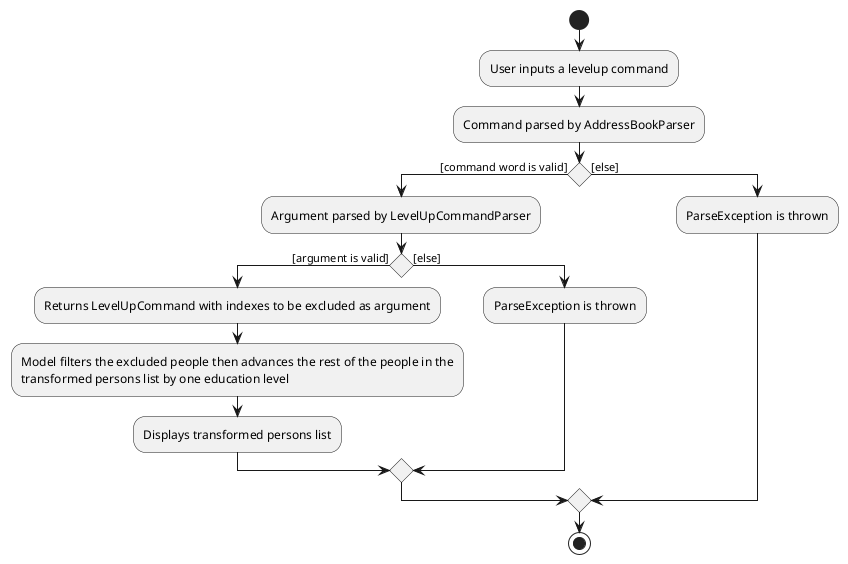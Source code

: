 @startuml
'https://plantuml.com/activity-diagram-beta

start
:User inputs a levelup command;
:Command parsed by AddressBookParser;

if () then ([command word is valid])
    :Argument parsed by LevelUpCommandParser;
    if () then ([argument is valid])
        :Returns LevelUpCommand with indexes to be excluded as argument;
        :Model filters the excluded people then advances the rest of the people in the
        transformed persons list by one education level;
        :Displays transformed persons list;
    else ([else])
        :ParseException is thrown;
    endif
else ([else])
    :ParseException is thrown;
endif

stop

@enduml
